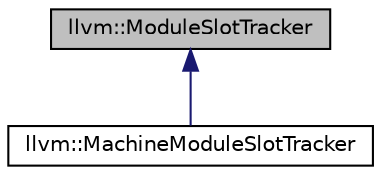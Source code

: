 digraph "llvm::ModuleSlotTracker"
{
 // LATEX_PDF_SIZE
  bgcolor="transparent";
  edge [fontname="Helvetica",fontsize="10",labelfontname="Helvetica",labelfontsize="10"];
  node [fontname="Helvetica",fontsize="10",shape=record];
  Node1 [label="llvm::ModuleSlotTracker",height=0.2,width=0.4,color="black", fillcolor="grey75", style="filled", fontcolor="black",tooltip="Manage lifetime of a slot tracker for printing IR."];
  Node1 -> Node2 [dir="back",color="midnightblue",fontsize="10",style="solid",fontname="Helvetica"];
  Node2 [label="llvm::MachineModuleSlotTracker",height=0.2,width=0.4,color="black",URL="$classllvm_1_1MachineModuleSlotTracker.html",tooltip=" "];
}
